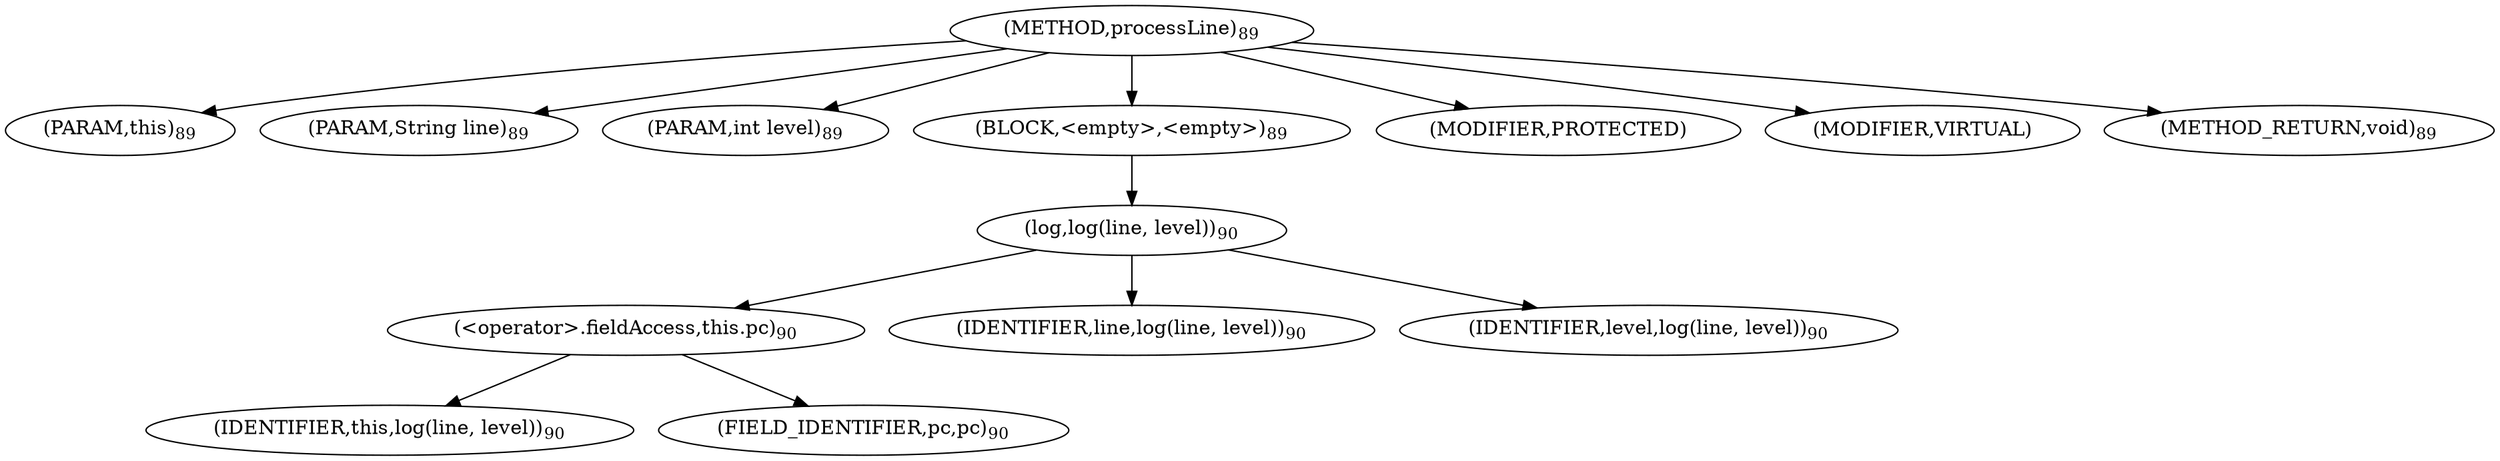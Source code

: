 digraph "processLine" {  
"88" [label = <(METHOD,processLine)<SUB>89</SUB>> ]
"89" [label = <(PARAM,this)<SUB>89</SUB>> ]
"90" [label = <(PARAM,String line)<SUB>89</SUB>> ]
"91" [label = <(PARAM,int level)<SUB>89</SUB>> ]
"92" [label = <(BLOCK,&lt;empty&gt;,&lt;empty&gt;)<SUB>89</SUB>> ]
"93" [label = <(log,log(line, level))<SUB>90</SUB>> ]
"94" [label = <(&lt;operator&gt;.fieldAccess,this.pc)<SUB>90</SUB>> ]
"95" [label = <(IDENTIFIER,this,log(line, level))<SUB>90</SUB>> ]
"96" [label = <(FIELD_IDENTIFIER,pc,pc)<SUB>90</SUB>> ]
"97" [label = <(IDENTIFIER,line,log(line, level))<SUB>90</SUB>> ]
"98" [label = <(IDENTIFIER,level,log(line, level))<SUB>90</SUB>> ]
"99" [label = <(MODIFIER,PROTECTED)> ]
"100" [label = <(MODIFIER,VIRTUAL)> ]
"101" [label = <(METHOD_RETURN,void)<SUB>89</SUB>> ]
  "88" -> "89" 
  "88" -> "90" 
  "88" -> "91" 
  "88" -> "92" 
  "88" -> "99" 
  "88" -> "100" 
  "88" -> "101" 
  "92" -> "93" 
  "93" -> "94" 
  "93" -> "97" 
  "93" -> "98" 
  "94" -> "95" 
  "94" -> "96" 
}
